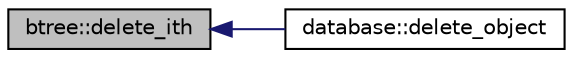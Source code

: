digraph "btree::delete_ith"
{
  edge [fontname="Helvetica",fontsize="10",labelfontname="Helvetica",labelfontsize="10"];
  node [fontname="Helvetica",fontsize="10",shape=record];
  rankdir="LR";
  Node894 [label="btree::delete_ith",height=0.2,width=0.4,color="black", fillcolor="grey75", style="filled", fontcolor="black"];
  Node894 -> Node895 [dir="back",color="midnightblue",fontsize="10",style="solid",fontname="Helvetica"];
  Node895 [label="database::delete_object",height=0.2,width=0.4,color="black", fillcolor="white", style="filled",URL="$db/d72/classdatabase.html#a69f061ffa820d1926718dafad5f5513c"];
}
